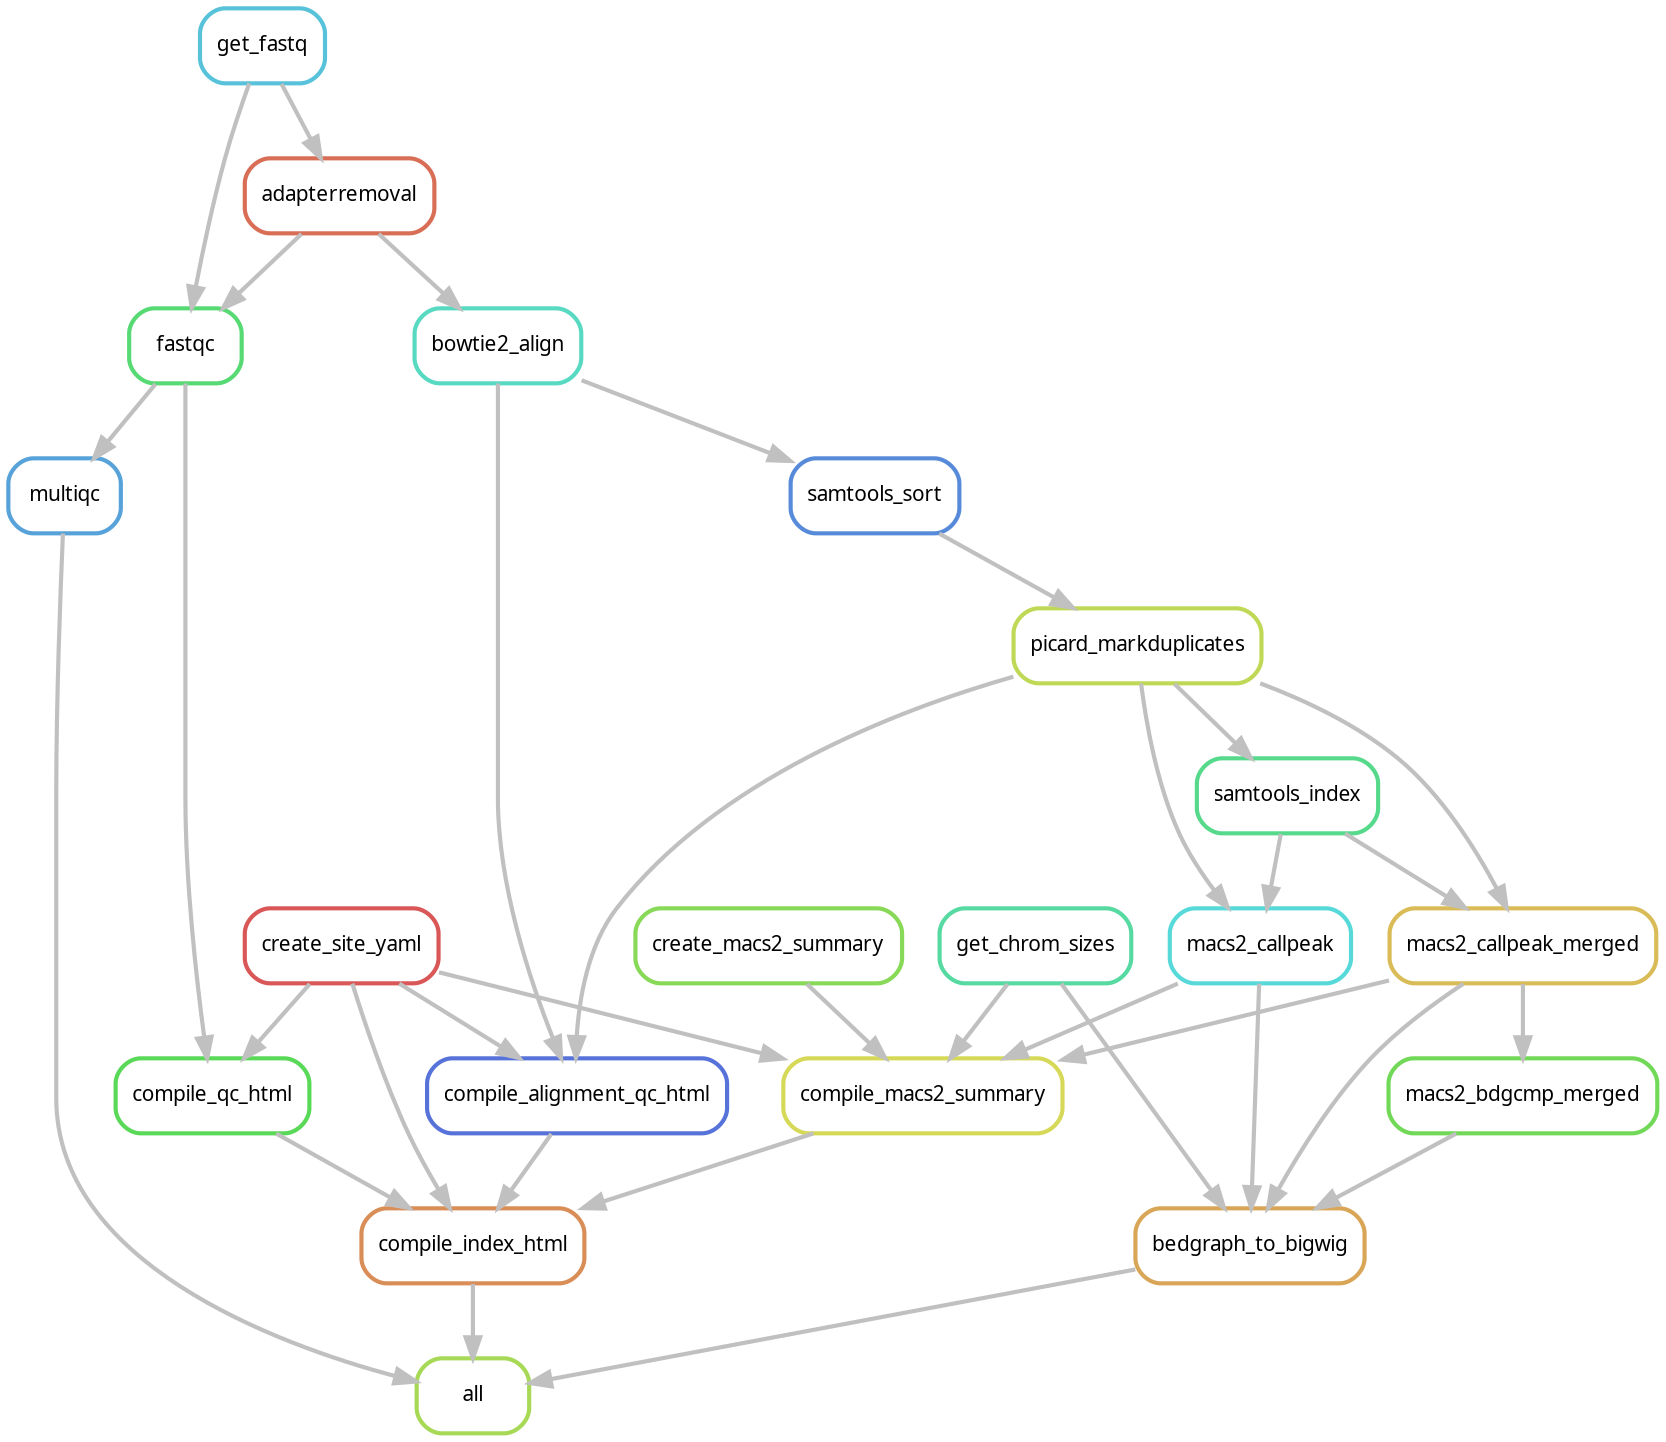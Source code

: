 digraph snakemake_dag {
    graph[bgcolor=white, margin=0];
    node[shape=box, style=rounded, fontname=sans,                 fontsize=10, penwidth=2];
    edge[penwidth=2, color=grey];
	0[label = "all", color = "0.23 0.6 0.85", style="rounded"];
	1[label = "multiqc", color = "0.57 0.6 0.85", style="rounded"];
	2[label = "fastqc", color = "0.37 0.6 0.85", style="rounded"];
	3[label = "get_fastq", color = "0.53 0.6 0.85", style="rounded"];
	4[label = "adapterremoval", color = "0.03 0.6 0.85", style="rounded"];
	5[label = "bedgraph_to_bigwig", color = "0.10 0.6 0.85", style="rounded"];
	6[label = "macs2_callpeak", color = "0.50 0.6 0.85", style="rounded"];
	7[label = "picard_markduplicates", color = "0.20 0.6 0.85", style="rounded"];
	8[label = "samtools_sort", color = "0.60 0.6 0.85", style="rounded"];
	9[label = "bowtie2_align", color = "0.47 0.6 0.85", style="rounded"];
	10[label = "samtools_index", color = "0.40 0.6 0.85", style="rounded"];
	11[label = "get_chrom_sizes", color = "0.43 0.6 0.85", style="rounded"];
	12[label = "macs2_callpeak_merged", color = "0.13 0.6 0.85", style="rounded"];
	13[label = "macs2_bdgcmp_merged", color = "0.30 0.6 0.85", style="rounded"];
	14[label = "compile_index_html", color = "0.07 0.6 0.85", style="rounded"];
	15[label = "compile_macs2_summary", color = "0.17 0.6 0.85", style="rounded"];
	16[label = "create_macs2_summary", color = "0.27 0.6 0.85", style="rounded"];
	17[label = "create_site_yaml", color = "0.00 0.6 0.85", style="rounded"];
	18[label = "compile_qc_html", color = "0.33 0.6 0.85", style="rounded"];
	19[label = "compile_alignment_qc_html", color = "0.63 0.6 0.85", style="rounded"];
	5 -> 0
	1 -> 0
	14 -> 0
	2 -> 1
	3 -> 2
	4 -> 2
	3 -> 4
	13 -> 5
	12 -> 5
	6 -> 5
	11 -> 5
	10 -> 6
	7 -> 6
	8 -> 7
	9 -> 8
	4 -> 9
	7 -> 10
	10 -> 12
	7 -> 12
	12 -> 13
	15 -> 14
	17 -> 14
	19 -> 14
	18 -> 14
	12 -> 15
	11 -> 15
	17 -> 15
	6 -> 15
	16 -> 15
	2 -> 18
	17 -> 18
	17 -> 19
	7 -> 19
	9 -> 19
}            
